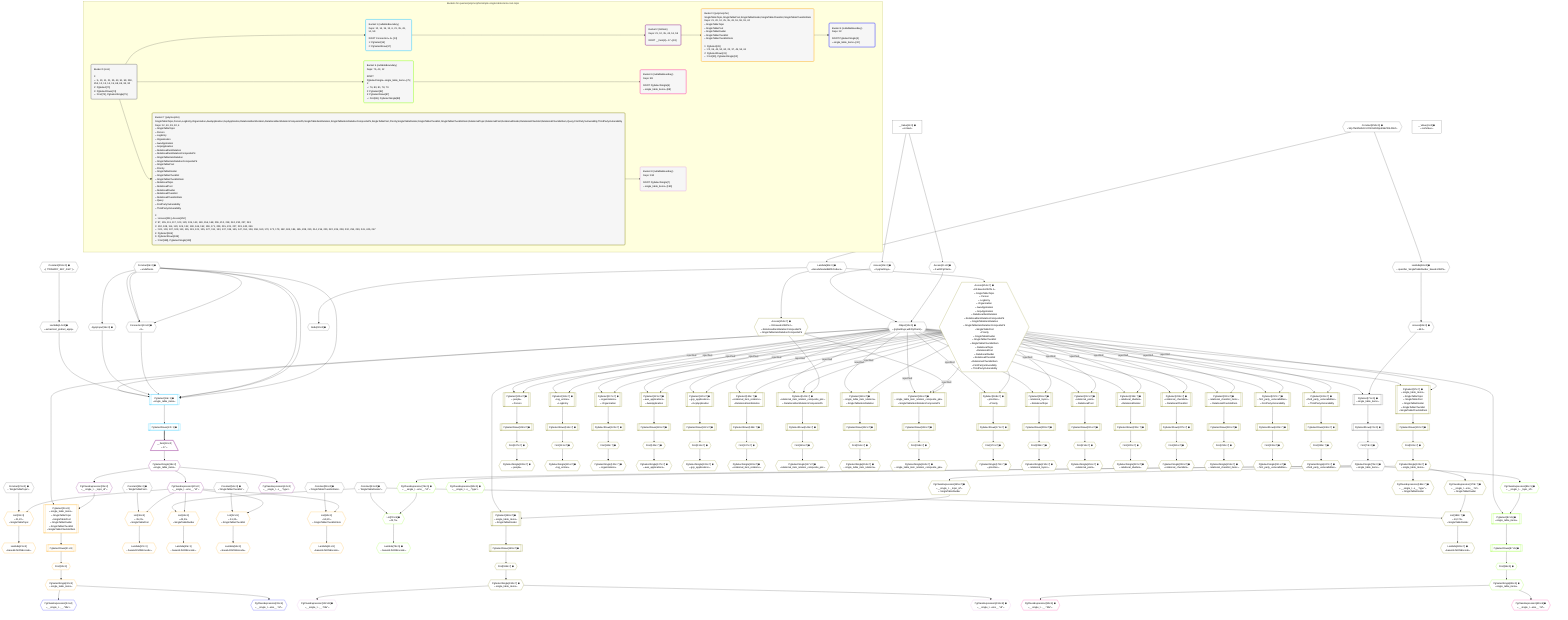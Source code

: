 %%{init: {'themeVariables': { 'fontSize': '12px'}}}%%
graph TD
    classDef path fill:#eee,stroke:#000,color:#000
    classDef plan fill:#fff,stroke-width:1px,color:#000
    classDef itemplan fill:#fff,stroke-width:2px,color:#000
    classDef unbatchedplan fill:#dff,stroke-width:1px,color:#000
    classDef sideeffectplan fill:#fcc,stroke-width:2px,color:#000
    classDef bucket fill:#f6f6f6,color:#000,stroke-width:2px,text-align:left


    %% plan dependencies
    Connection13{{"Connection[13∈0] ➊<br />ᐸ9ᐳ"}}:::plan
    Constant6{{"Constant[6∈0] ➊<br />ᐸundefinedᐳ"}}:::plan
    Constant6 & Constant6 & Constant6 --> Connection13
    Object12{{"Object[12∈0] ➊<br />ᐸ{pgSettings,withPgClient}ᐳ"}}:::plan
    Access10{{"Access[10∈0] ➊<br />ᐸ2.pgSettingsᐳ"}}:::plan
    Access11{{"Access[11∈0] ➊<br />ᐸ2.withPgClientᐳ"}}:::plan
    Access10 & Access11 --> Object12
    PgSelect71[["PgSelect[71∈0] ➊<br />ᐸsingle_table_itemsᐳ"]]:::plan
    Access69{{"Access[69∈0] ➊<br />ᐸ68.1ᐳ"}}:::plan
    Object12 -->|rejectNull| PgSelect71
    Access69 --> PgSelect71
    __Value2["__Value[2∈0] ➊<br />ᐸcontextᐳ"]:::plan
    __Value2 --> Access10
    __Value2 --> Access11
    Lambda14{{"Lambda[14∈0] ➊<br />ᐸextractList_grafast_applyᐳ"}}:::plan
    Constant253{{"Constant[253∈0] ➊<br />ᐸ[ 'PRIMARY_KEY_ASC' ]ᐳ"}}:::plan
    Constant253 --> Lambda14
    ApplyInput15{{"ApplyInput[15∈0] ➊"}}:::plan
    Constant6 --> ApplyInput15
    Lambda68{{"Lambda[68∈0] ➊<br />ᐸspecifier_SingleTableDivider_base64JSONᐳ"}}:::plan
    Constant250{{"Constant[250∈0] ➊<br />ᐸ'WyJTaW5nbGVUYWJsZURpdmlkZXIiLDNd'ᐳ"}}:::plan
    Constant250 --> Lambda68
    Lambda68 --> Access69
    First73{{"First[73∈0] ➊"}}:::plan
    PgSelectRows74[["PgSelectRows[74∈0] ➊"]]:::plan
    PgSelectRows74 --> First73
    PgSelect71 --> PgSelectRows74
    PgSelectSingle75{{"PgSelectSingle[75∈0] ➊<br />ᐸsingle_table_itemsᐳ"}}:::plan
    First73 --> PgSelectSingle75
    Node92{{"Node[92∈0] ➊"}}:::plan
    Lambda93{{"Lambda[93∈0] ➊<br />ᐸdecodeNodeIdWithCodecsᐳ"}}:::plan
    Lambda93 --> Node92
    Constant250 --> Lambda93
    __Value4["__Value[4∈0] ➊<br />ᐸrootValueᐳ"]:::plan
    Constant21{{"Constant[21∈0] ➊<br />ᐸ'SingleTableTopic'ᐳ"}}:::plan
    Constant35{{"Constant[35∈0] ➊<br />ᐸ'SingleTablePost'ᐳ"}}:::plan
    Constant43{{"Constant[43∈0] ➊<br />ᐸ'SingleTableDivider'ᐳ"}}:::plan
    Constant51{{"Constant[51∈0] ➊<br />ᐸ'SingleTableChecklist'ᐳ"}}:::plan
    Constant59{{"Constant[59∈0] ➊<br />ᐸ'SingleTableChecklistItem'ᐳ"}}:::plan
    PgSelect16[["PgSelect[16∈1] ➊<br />ᐸsingle_table_itemsᐳ"]]:::plan
    Object12 & Lambda14 & ApplyInput15 & Connection13 & Constant6 & Constant6 & Constant6 --> PgSelect16
    PgSelectRows17[["PgSelectRows[17∈1] ➊"]]:::plan
    PgSelect16 --> PgSelectRows17
    __Item18[/"__Item[18∈2]<br />ᐸ17ᐳ"\]:::itemplan
    PgSelectRows17 ==> __Item18
    PgSelectSingle19{{"PgSelectSingle[19∈2]<br />ᐸsingle_table_itemsᐳ"}}:::plan
    __Item18 --> PgSelectSingle19
    PgClassExpression20{{"PgClassExpression[20∈2]<br />ᐸ__single_t...ems__.”id”ᐳ"}}:::plan
    PgSelectSingle19 --> PgClassExpression20
    PgClassExpression24{{"PgClassExpression[24∈2]<br />ᐸ__single_t...s__.”type”ᐳ"}}:::plan
    PgSelectSingle19 --> PgClassExpression24
    PgClassExpression25{{"PgClassExpression[25∈2]<br />ᐸ__single_t..._topic_id”ᐳ"}}:::plan
    PgSelectSingle19 --> PgClassExpression25
    List22{{"List[22∈3]<br />ᐸ21,20ᐳ<br />ᐳSingleTableTopic"}}:::plan
    Constant21 & PgClassExpression20 --> List22
    PgSelect26[["PgSelect[26∈3]<br />ᐸsingle_table_itemsᐳ<br />ᐳSingleTableTopic<br />ᐳSingleTablePost<br />ᐳSingleTableDivider<br />ᐳSingleTableChecklist<br />ᐳSingleTableChecklistItem"]]:::plan
    Object12 & PgClassExpression25 --> PgSelect26
    List36{{"List[36∈3]<br />ᐸ35,20ᐳ<br />ᐳSingleTablePost"}}:::plan
    Constant35 & PgClassExpression20 --> List36
    List44{{"List[44∈3]<br />ᐸ43,20ᐳ<br />ᐳSingleTableDivider"}}:::plan
    Constant43 & PgClassExpression20 --> List44
    List52{{"List[52∈3]<br />ᐸ51,20ᐳ<br />ᐳSingleTableChecklist"}}:::plan
    Constant51 & PgClassExpression20 --> List52
    List60{{"List[60∈3]<br />ᐸ59,20ᐳ<br />ᐳSingleTableChecklistItem"}}:::plan
    Constant59 & PgClassExpression20 --> List60
    Lambda23{{"Lambda[23∈3]<br />ᐸbase64JSONEncodeᐳ"}}:::plan
    List22 --> Lambda23
    First30{{"First[30∈3]"}}:::plan
    PgSelectRows31[["PgSelectRows[31∈3]"]]:::plan
    PgSelectRows31 --> First30
    PgSelect26 --> PgSelectRows31
    PgSelectSingle32{{"PgSelectSingle[32∈3]<br />ᐸsingle_table_itemsᐳ"}}:::plan
    First30 --> PgSelectSingle32
    Lambda37{{"Lambda[37∈3]<br />ᐸbase64JSONEncodeᐳ"}}:::plan
    List36 --> Lambda37
    Lambda45{{"Lambda[45∈3]<br />ᐸbase64JSONEncodeᐳ"}}:::plan
    List44 --> Lambda45
    Lambda53{{"Lambda[53∈3]<br />ᐸbase64JSONEncodeᐳ"}}:::plan
    List52 --> Lambda53
    Lambda61{{"Lambda[61∈3]<br />ᐸbase64JSONEncodeᐳ"}}:::plan
    List60 --> Lambda61
    PgClassExpression33{{"PgClassExpression[33∈4]<br />ᐸ__single_t...ems__.”id”ᐳ"}}:::plan
    PgSelectSingle32 --> PgClassExpression33
    PgClassExpression34{{"PgClassExpression[34∈4]<br />ᐸ__single_t...__.”title”ᐳ"}}:::plan
    PgSelectSingle32 --> PgClassExpression34
    List78{{"List[78∈5] ➊<br />ᐸ43,76ᐳ"}}:::plan
    PgClassExpression76{{"PgClassExpression[76∈5] ➊<br />ᐸ__single_t...ems__.”id”ᐳ"}}:::plan
    Constant43 & PgClassExpression76 --> List78
    PgSelect82[["PgSelect[82∈5] ➊<br />ᐸsingle_table_itemsᐳ"]]:::plan
    PgClassExpression81{{"PgClassExpression[81∈5] ➊<br />ᐸ__single_t..._topic_id”ᐳ"}}:::plan
    Object12 & PgClassExpression81 --> PgSelect82
    PgSelectSingle75 --> PgClassExpression76
    Lambda79{{"Lambda[79∈5] ➊<br />ᐸbase64JSONEncodeᐳ"}}:::plan
    List78 --> Lambda79
    PgClassExpression80{{"PgClassExpression[80∈5] ➊<br />ᐸ__single_t...s__.”type”ᐳ"}}:::plan
    PgSelectSingle75 --> PgClassExpression80
    PgSelectSingle75 --> PgClassExpression81
    First86{{"First[86∈5] ➊"}}:::plan
    PgSelectRows87[["PgSelectRows[87∈5] ➊"]]:::plan
    PgSelectRows87 --> First86
    PgSelect82 --> PgSelectRows87
    PgSelectSingle88{{"PgSelectSingle[88∈5] ➊<br />ᐸsingle_table_itemsᐳ"}}:::plan
    First86 --> PgSelectSingle88
    PgClassExpression89{{"PgClassExpression[89∈6] ➊<br />ᐸ__single_t...ems__.”id”ᐳ"}}:::plan
    PgSelectSingle88 --> PgClassExpression89
    PgClassExpression90{{"PgClassExpression[90∈6] ➊<br />ᐸ__single_t...__.”title”ᐳ"}}:::plan
    PgSelectSingle88 --> PgClassExpression90
    PgSelect143[["PgSelect[143∈7] ➊<br />ᐸrelational_item_relation_composite_pksᐳ<br />ᐳRelationalItemRelationCompositePk"]]:::plan
    Access251{{"Access[251∈7] ➊<br />ᐸ93.base64JSON.1ᐳ<br />ᐳSingleTableTopic<br />ᐳPerson<br />ᐳLogEntry<br />ᐳOrganization<br />ᐳAwsApplication<br />ᐳGcpApplication<br />ᐳRelationalItemRelation<br />ᐳRelationalItemRelationCompositePk<br />ᐳSingleTableItemRelation<br />ᐳSingleTableItemRelationCompositePk<br />ᐳSingleTablePost<br />ᐳPriority<br />ᐳSingleTableDivider<br />ᐳSingleTableChecklist<br />ᐳSingleTableChecklistItem<br />ᐳRelationalTopic<br />ᐳRelationalPost<br />ᐳRelationalDivider<br />ᐳRelationalChecklist<br />ᐳRelationalChecklistItem<br />ᐳFirstPartyVulnerability<br />ᐳThirdPartyVulnerability"}}:::plan
    Access252{{"Access[252∈7] ➊<br />ᐸ93.base64JSON.2ᐳ<br />ᐳRelationalItemRelationCompositePk<br />ᐳSingleTableItemRelationCompositePk"}}:::plan
    Object12 -->|rejectNull| PgSelect143
    Access251 -->|rejectNull| PgSelect143
    Access252 --> PgSelect143
    PgSelect156[["PgSelect[156∈7] ➊<br />ᐸsingle_table_item_relation_composite_pksᐳ<br />ᐳSingleTableItemRelationCompositePk"]]:::plan
    Object12 -->|rejectNull| PgSelect156
    Access251 -->|rejectNull| PgSelect156
    Access252 --> PgSelect156
    PgSelect97[["PgSelect[97∈7] ➊<br />ᐸsingle_table_itemsᐳ<br />ᐳSingleTableTopic<br />ᐳSingleTablePost<br />ᐳSingleTableDivider<br />ᐳSingleTableChecklist<br />ᐳSingleTableChecklistItem"]]:::plan
    Object12 -->|rejectNull| PgSelect97
    Access251 --> PgSelect97
    PgSelect105[["PgSelect[105∈7] ➊<br />ᐸpeopleᐳ<br />ᐳPerson"]]:::plan
    Object12 -->|rejectNull| PgSelect105
    Access251 --> PgSelect105
    PgSelect111[["PgSelect[111∈7] ➊<br />ᐸlog_entriesᐳ<br />ᐳLogEntry"]]:::plan
    Object12 -->|rejectNull| PgSelect111
    Access251 --> PgSelect111
    PgSelect117[["PgSelect[117∈7] ➊<br />ᐸorganizationsᐳ<br />ᐳOrganization"]]:::plan
    Object12 -->|rejectNull| PgSelect117
    Access251 --> PgSelect117
    PgSelect123[["PgSelect[123∈7] ➊<br />ᐸaws_applicationsᐳ<br />ᐳAwsApplication"]]:::plan
    Object12 -->|rejectNull| PgSelect123
    Access251 --> PgSelect123
    PgSelect129[["PgSelect[129∈7] ➊<br />ᐸgcp_applicationsᐳ<br />ᐳGcpApplication"]]:::plan
    Object12 -->|rejectNull| PgSelect129
    Access251 --> PgSelect129
    PgSelect135[["PgSelect[135∈7] ➊<br />ᐸrelational_item_relationsᐳ<br />ᐳRelationalItemRelation"]]:::plan
    Object12 -->|rejectNull| PgSelect135
    Access251 --> PgSelect135
    PgSelect149[["PgSelect[149∈7] ➊<br />ᐸsingle_table_item_relationsᐳ<br />ᐳSingleTableItemRelation"]]:::plan
    Object12 -->|rejectNull| PgSelect149
    Access251 --> PgSelect149
    PgSelect168[["PgSelect[168∈7] ➊<br />ᐸprioritiesᐳ<br />ᐳPriority"]]:::plan
    Object12 -->|rejectNull| PgSelect168
    Access251 --> PgSelect168
    List182{{"List[182∈7] ➊<br />ᐸ43,179ᐳ<br />ᐳSingleTableDivider"}}:::plan
    PgClassExpression179{{"PgClassExpression[179∈7] ➊<br />ᐸ__single_t...ems__.”id”ᐳ<br />ᐳSingleTableDivider"}}:::plan
    Constant43 & PgClassExpression179 --> List182
    PgSelect186[["PgSelect[186∈7] ➊<br />ᐸsingle_table_itemsᐳ<br />ᐳSingleTableDivider"]]:::plan
    PgClassExpression185{{"PgClassExpression[185∈7] ➊<br />ᐸ__single_t..._topic_id”ᐳ<br />ᐳSingleTableDivider"}}:::plan
    Object12 & PgClassExpression185 --> PgSelect186
    PgSelect206[["PgSelect[206∈7] ➊<br />ᐸrelational_topicsᐳ<br />ᐳRelationalTopic"]]:::plan
    Object12 -->|rejectNull| PgSelect206
    Access251 --> PgSelect206
    PgSelect212[["PgSelect[212∈7] ➊<br />ᐸrelational_postsᐳ<br />ᐳRelationalPost"]]:::plan
    Object12 -->|rejectNull| PgSelect212
    Access251 --> PgSelect212
    PgSelect218[["PgSelect[218∈7] ➊<br />ᐸrelational_dividersᐳ<br />ᐳRelationalDivider"]]:::plan
    Object12 -->|rejectNull| PgSelect218
    Access251 --> PgSelect218
    PgSelect224[["PgSelect[224∈7] ➊<br />ᐸrelational_checklistsᐳ<br />ᐳRelationalChecklist"]]:::plan
    Object12 -->|rejectNull| PgSelect224
    Access251 --> PgSelect224
    PgSelect230[["PgSelect[230∈7] ➊<br />ᐸrelational_checklist_itemsᐳ<br />ᐳRelationalChecklistItem"]]:::plan
    Object12 -->|rejectNull| PgSelect230
    Access251 --> PgSelect230
    PgSelect237[["PgSelect[237∈7] ➊<br />ᐸfirst_party_vulnerabilitiesᐳ<br />ᐳFirstPartyVulnerability"]]:::plan
    Object12 -->|rejectNull| PgSelect237
    Access251 --> PgSelect237
    PgSelect243[["PgSelect[243∈7] ➊<br />ᐸthird_party_vulnerabilitiesᐳ<br />ᐳThirdPartyVulnerability"]]:::plan
    Object12 -->|rejectNull| PgSelect243
    Access251 --> PgSelect243
    First101{{"First[101∈7] ➊"}}:::plan
    PgSelectRows102[["PgSelectRows[102∈7] ➊"]]:::plan
    PgSelectRows102 --> First101
    PgSelect97 --> PgSelectRows102
    PgSelectSingle103{{"PgSelectSingle[103∈7] ➊<br />ᐸsingle_table_itemsᐳ"}}:::plan
    First101 --> PgSelectSingle103
    First107{{"First[107∈7] ➊"}}:::plan
    PgSelectRows108[["PgSelectRows[108∈7] ➊"]]:::plan
    PgSelectRows108 --> First107
    PgSelect105 --> PgSelectRows108
    PgSelectSingle109{{"PgSelectSingle[109∈7] ➊<br />ᐸpeopleᐳ"}}:::plan
    First107 --> PgSelectSingle109
    First113{{"First[113∈7] ➊"}}:::plan
    PgSelectRows114[["PgSelectRows[114∈7] ➊"]]:::plan
    PgSelectRows114 --> First113
    PgSelect111 --> PgSelectRows114
    PgSelectSingle115{{"PgSelectSingle[115∈7] ➊<br />ᐸlog_entriesᐳ"}}:::plan
    First113 --> PgSelectSingle115
    First119{{"First[119∈7] ➊"}}:::plan
    PgSelectRows120[["PgSelectRows[120∈7] ➊"]]:::plan
    PgSelectRows120 --> First119
    PgSelect117 --> PgSelectRows120
    PgSelectSingle121{{"PgSelectSingle[121∈7] ➊<br />ᐸorganizationsᐳ"}}:::plan
    First119 --> PgSelectSingle121
    First125{{"First[125∈7] ➊"}}:::plan
    PgSelectRows126[["PgSelectRows[126∈7] ➊"]]:::plan
    PgSelectRows126 --> First125
    PgSelect123 --> PgSelectRows126
    PgSelectSingle127{{"PgSelectSingle[127∈7] ➊<br />ᐸaws_applicationsᐳ"}}:::plan
    First125 --> PgSelectSingle127
    First131{{"First[131∈7] ➊"}}:::plan
    PgSelectRows132[["PgSelectRows[132∈7] ➊"]]:::plan
    PgSelectRows132 --> First131
    PgSelect129 --> PgSelectRows132
    PgSelectSingle133{{"PgSelectSingle[133∈7] ➊<br />ᐸgcp_applicationsᐳ"}}:::plan
    First131 --> PgSelectSingle133
    First137{{"First[137∈7] ➊"}}:::plan
    PgSelectRows138[["PgSelectRows[138∈7] ➊"]]:::plan
    PgSelectRows138 --> First137
    PgSelect135 --> PgSelectRows138
    PgSelectSingle139{{"PgSelectSingle[139∈7] ➊<br />ᐸrelational_item_relationsᐳ"}}:::plan
    First137 --> PgSelectSingle139
    First145{{"First[145∈7] ➊"}}:::plan
    PgSelectRows146[["PgSelectRows[146∈7] ➊"]]:::plan
    PgSelectRows146 --> First145
    PgSelect143 --> PgSelectRows146
    PgSelectSingle147{{"PgSelectSingle[147∈7] ➊<br />ᐸrelational_item_relation_composite_pksᐳ"}}:::plan
    First145 --> PgSelectSingle147
    First151{{"First[151∈7] ➊"}}:::plan
    PgSelectRows152[["PgSelectRows[152∈7] ➊"]]:::plan
    PgSelectRows152 --> First151
    PgSelect149 --> PgSelectRows152
    PgSelectSingle153{{"PgSelectSingle[153∈7] ➊<br />ᐸsingle_table_item_relationsᐳ"}}:::plan
    First151 --> PgSelectSingle153
    First158{{"First[158∈7] ➊"}}:::plan
    PgSelectRows159[["PgSelectRows[159∈7] ➊"]]:::plan
    PgSelectRows159 --> First158
    PgSelect156 --> PgSelectRows159
    PgSelectSingle160{{"PgSelectSingle[160∈7] ➊<br />ᐸsingle_table_item_relation_composite_pksᐳ"}}:::plan
    First158 --> PgSelectSingle160
    First170{{"First[170∈7] ➊"}}:::plan
    PgSelectRows171[["PgSelectRows[171∈7] ➊"]]:::plan
    PgSelectRows171 --> First170
    PgSelect168 --> PgSelectRows171
    PgSelectSingle172{{"PgSelectSingle[172∈7] ➊<br />ᐸprioritiesᐳ"}}:::plan
    First170 --> PgSelectSingle172
    PgSelectSingle103 --> PgClassExpression179
    Lambda183{{"Lambda[183∈7] ➊<br />ᐸbase64JSONEncodeᐳ"}}:::plan
    List182 --> Lambda183
    PgClassExpression184{{"PgClassExpression[184∈7] ➊<br />ᐸ__single_t...s__.”type”ᐳ<br />ᐳSingleTableDivider"}}:::plan
    PgSelectSingle103 --> PgClassExpression184
    PgSelectSingle103 --> PgClassExpression185
    First188{{"First[188∈7] ➊"}}:::plan
    PgSelectRows189[["PgSelectRows[189∈7] ➊"]]:::plan
    PgSelectRows189 --> First188
    PgSelect186 --> PgSelectRows189
    PgSelectSingle190{{"PgSelectSingle[190∈7] ➊<br />ᐸsingle_table_itemsᐳ"}}:::plan
    First188 --> PgSelectSingle190
    First208{{"First[208∈7] ➊"}}:::plan
    PgSelectRows209[["PgSelectRows[209∈7] ➊"]]:::plan
    PgSelectRows209 --> First208
    PgSelect206 --> PgSelectRows209
    PgSelectSingle210{{"PgSelectSingle[210∈7] ➊<br />ᐸrelational_topicsᐳ"}}:::plan
    First208 --> PgSelectSingle210
    First214{{"First[214∈7] ➊"}}:::plan
    PgSelectRows215[["PgSelectRows[215∈7] ➊"]]:::plan
    PgSelectRows215 --> First214
    PgSelect212 --> PgSelectRows215
    PgSelectSingle216{{"PgSelectSingle[216∈7] ➊<br />ᐸrelational_postsᐳ"}}:::plan
    First214 --> PgSelectSingle216
    First220{{"First[220∈7] ➊"}}:::plan
    PgSelectRows221[["PgSelectRows[221∈7] ➊"]]:::plan
    PgSelectRows221 --> First220
    PgSelect218 --> PgSelectRows221
    PgSelectSingle222{{"PgSelectSingle[222∈7] ➊<br />ᐸrelational_dividersᐳ"}}:::plan
    First220 --> PgSelectSingle222
    First226{{"First[226∈7] ➊"}}:::plan
    PgSelectRows227[["PgSelectRows[227∈7] ➊"]]:::plan
    PgSelectRows227 --> First226
    PgSelect224 --> PgSelectRows227
    PgSelectSingle228{{"PgSelectSingle[228∈7] ➊<br />ᐸrelational_checklistsᐳ"}}:::plan
    First226 --> PgSelectSingle228
    First232{{"First[232∈7] ➊"}}:::plan
    PgSelectRows233[["PgSelectRows[233∈7] ➊"]]:::plan
    PgSelectRows233 --> First232
    PgSelect230 --> PgSelectRows233
    PgSelectSingle234{{"PgSelectSingle[234∈7] ➊<br />ᐸrelational_checklist_itemsᐳ"}}:::plan
    First232 --> PgSelectSingle234
    First239{{"First[239∈7] ➊"}}:::plan
    PgSelectRows240[["PgSelectRows[240∈7] ➊"]]:::plan
    PgSelectRows240 --> First239
    PgSelect237 --> PgSelectRows240
    PgSelectSingle241{{"PgSelectSingle[241∈7] ➊<br />ᐸfirst_party_vulnerabilitiesᐳ"}}:::plan
    First239 --> PgSelectSingle241
    First245{{"First[245∈7] ➊"}}:::plan
    PgSelectRows246[["PgSelectRows[246∈7] ➊"]]:::plan
    PgSelectRows246 --> First245
    PgSelect243 --> PgSelectRows246
    PgSelectSingle247{{"PgSelectSingle[247∈7] ➊<br />ᐸthird_party_vulnerabilitiesᐳ"}}:::plan
    First245 --> PgSelectSingle247
    Lambda93 --> Access251
    Lambda93 --> Access252
    PgClassExpression191{{"PgClassExpression[191∈8] ➊<br />ᐸ__single_t...ems__.”id”ᐳ"}}:::plan
    PgSelectSingle190 --> PgClassExpression191
    PgClassExpression192{{"PgClassExpression[192∈8] ➊<br />ᐸ__single_t...__.”title”ᐳ"}}:::plan
    PgSelectSingle190 --> PgClassExpression192

    %% define steps

    subgraph "Buckets for queries/polymorphic/simple-single-table-items-root-topic"
    Bucket0("Bucket 0 (root)<br /><br />1: <br />ᐳ: 6, 10, 11, 21, 35, 43, 51, 59, 250, 253, 12, 13, 14, 15, 68, 69, 93, 92<br />2: PgSelect[71]<br />3: PgSelectRows[74]<br />ᐳ: First[73], PgSelectSingle[75]"):::bucket
    classDef bucket0 stroke:#696969
    class Bucket0,__Value2,__Value4,Constant6,Access10,Access11,Object12,Connection13,Lambda14,ApplyInput15,Constant21,Constant35,Constant43,Constant51,Constant59,Lambda68,Access69,PgSelect71,First73,PgSelectRows74,PgSelectSingle75,Node92,Lambda93,Constant250,Constant253 bucket0
    Bucket1("Bucket 1 (nullableBoundary)<br />Deps: 12, 14, 15, 13, 6, 21, 35, 43, 51, 59<br /><br />ROOT Connectionᐸ9ᐳ[13]<br />1: PgSelect[16]<br />2: PgSelectRows[17]"):::bucket
    classDef bucket1 stroke:#00bfff
    class Bucket1,PgSelect16,PgSelectRows17 bucket1
    Bucket2("Bucket 2 (listItem)<br />Deps: 21, 12, 35, 43, 51, 59<br /><br />ROOT __Item{2}ᐸ17ᐳ[18]"):::bucket
    classDef bucket2 stroke:#7f007f
    class Bucket2,__Item18,PgSelectSingle19,PgClassExpression20,PgClassExpression24,PgClassExpression25 bucket2
    Bucket3("Bucket 3 (polymorphic)<br />SingleTableTopic,SingleTablePost,SingleTableDivider,SingleTableChecklist,SingleTableChecklistItem<br />Deps: 21, 20, 12, 25, 35, 43, 51, 59, 19, 24<br />ᐳSingleTableTopic<br />ᐳSingleTablePost<br />ᐳSingleTableDivider<br />ᐳSingleTableChecklist<br />ᐳSingleTableChecklistItem<br /><br />1: PgSelect[26]<br />ᐳ: 22, 36, 44, 52, 60, 23, 37, 45, 53, 61<br />2: PgSelectRows[31]<br />ᐳ: First[30], PgSelectSingle[32]"):::bucket
    classDef bucket3 stroke:#ffa500
    class Bucket3,List22,Lambda23,PgSelect26,First30,PgSelectRows31,PgSelectSingle32,List36,Lambda37,List44,Lambda45,List52,Lambda53,List60,Lambda61 bucket3
    Bucket4("Bucket 4 (nullableBoundary)<br />Deps: 32<br /><br />ROOT PgSelectSingle{3}ᐸsingle_table_itemsᐳ[32]"):::bucket
    classDef bucket4 stroke:#0000ff
    class Bucket4,PgClassExpression33,PgClassExpression34 bucket4
    Bucket5("Bucket 5 (nullableBoundary)<br />Deps: 75, 43, 12<br /><br />ROOT PgSelectSingleᐸsingle_table_itemsᐳ[75]<br />1: <br />ᐳ: 76, 80, 81, 78, 79<br />2: PgSelect[82]<br />3: PgSelectRows[87]<br />ᐳ: First[86], PgSelectSingle[88]"):::bucket
    classDef bucket5 stroke:#7fff00
    class Bucket5,PgClassExpression76,List78,Lambda79,PgClassExpression80,PgClassExpression81,PgSelect82,First86,PgSelectRows87,PgSelectSingle88 bucket5
    Bucket6("Bucket 6 (nullableBoundary)<br />Deps: 88<br /><br />ROOT PgSelectSingle{5}ᐸsingle_table_itemsᐳ[88]"):::bucket
    classDef bucket6 stroke:#ff1493
    class Bucket6,PgClassExpression89,PgClassExpression90 bucket6
    Bucket7("Bucket 7 (polymorphic)<br />SingleTableTopic,Person,LogEntry,Organization,AwsApplication,GcpApplication,RelationalItemRelation,RelationalItemRelationCompositePk,SingleTableItemRelation,SingleTableItemRelationCompositePk,SingleTablePost,Priority,SingleTableDivider,SingleTableChecklist,SingleTableChecklistItem,RelationalTopic,RelationalPost,RelationalDivider,RelationalChecklist,RelationalChecklistItem,Query,FirstPartyVulnerability,ThirdPartyVulnerability<br />Deps: 12, 43, 93, 92, 4<br />ᐳSingleTableTopic<br />ᐳPerson<br />ᐳLogEntry<br />ᐳOrganization<br />ᐳAwsApplication<br />ᐳGcpApplication<br />ᐳRelationalItemRelation<br />ᐳRelationalItemRelationCompositePk<br />ᐳSingleTableItemRelation<br />ᐳSingleTableItemRelationCompositePk<br />ᐳSingleTablePost<br />ᐳPriority<br />ᐳSingleTableDivider<br />ᐳSingleTableChecklist<br />ᐳSingleTableChecklistItem<br />ᐳRelationalTopic<br />ᐳRelationalPost<br />ᐳRelationalDivider<br />ᐳRelationalChecklist<br />ᐳRelationalChecklistItem<br />ᐳQuery<br />ᐳFirstPartyVulnerability<br />ᐳThirdPartyVulnerability<br /><br />1: <br />ᐳ: Access[251], Access[252]<br />2: 97, 105, 111, 117, 123, 129, 135, 143, 149, 156, 168, 206, 212, 218, 224, 230, 237, 243<br />3: 102, 108, 114, 120, 126, 132, 138, 146, 152, 159, 171, 209, 215, 221, 227, 233, 240, 246<br />ᐳ: 101, 103, 107, 109, 113, 115, 119, 121, 125, 127, 131, 133, 137, 139, 145, 147, 151, 153, 158, 160, 170, 172, 179, 182, 183, 184, 185, 208, 210, 214, 216, 220, 222, 226, 228, 232, 234, 239, 241, 245, 247<br />4: PgSelect[186]<br />5: PgSelectRows[189]<br />ᐳ: First[188], PgSelectSingle[190]"):::bucket
    classDef bucket7 stroke:#808000
    class Bucket7,PgSelect97,First101,PgSelectRows102,PgSelectSingle103,PgSelect105,First107,PgSelectRows108,PgSelectSingle109,PgSelect111,First113,PgSelectRows114,PgSelectSingle115,PgSelect117,First119,PgSelectRows120,PgSelectSingle121,PgSelect123,First125,PgSelectRows126,PgSelectSingle127,PgSelect129,First131,PgSelectRows132,PgSelectSingle133,PgSelect135,First137,PgSelectRows138,PgSelectSingle139,PgSelect143,First145,PgSelectRows146,PgSelectSingle147,PgSelect149,First151,PgSelectRows152,PgSelectSingle153,PgSelect156,First158,PgSelectRows159,PgSelectSingle160,PgSelect168,First170,PgSelectRows171,PgSelectSingle172,PgClassExpression179,List182,Lambda183,PgClassExpression184,PgClassExpression185,PgSelect186,First188,PgSelectRows189,PgSelectSingle190,PgSelect206,First208,PgSelectRows209,PgSelectSingle210,PgSelect212,First214,PgSelectRows215,PgSelectSingle216,PgSelect218,First220,PgSelectRows221,PgSelectSingle222,PgSelect224,First226,PgSelectRows227,PgSelectSingle228,PgSelect230,First232,PgSelectRows233,PgSelectSingle234,PgSelect237,First239,PgSelectRows240,PgSelectSingle241,PgSelect243,First245,PgSelectRows246,PgSelectSingle247,Access251,Access252 bucket7
    Bucket8("Bucket 8 (nullableBoundary)<br />Deps: 190<br /><br />ROOT PgSelectSingle{7}ᐸsingle_table_itemsᐳ[190]"):::bucket
    classDef bucket8 stroke:#dda0dd
    class Bucket8,PgClassExpression191,PgClassExpression192 bucket8
    Bucket0 --> Bucket1 & Bucket5 & Bucket7
    Bucket1 --> Bucket2
    Bucket2 --> Bucket3
    Bucket3 --> Bucket4
    Bucket5 --> Bucket6
    Bucket7 --> Bucket8
    end